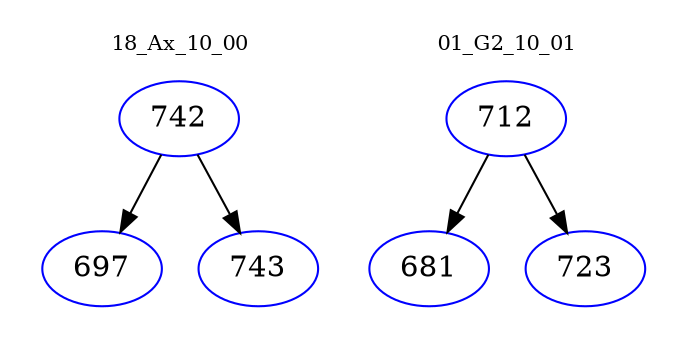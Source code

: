 digraph{
subgraph cluster_0 {
color = white
label = "18_Ax_10_00";
fontsize=10;
T0_742 [label="742", color="blue"]
T0_742 -> T0_697 [color="black"]
T0_697 [label="697", color="blue"]
T0_742 -> T0_743 [color="black"]
T0_743 [label="743", color="blue"]
}
subgraph cluster_1 {
color = white
label = "01_G2_10_01";
fontsize=10;
T1_712 [label="712", color="blue"]
T1_712 -> T1_681 [color="black"]
T1_681 [label="681", color="blue"]
T1_712 -> T1_723 [color="black"]
T1_723 [label="723", color="blue"]
}
}
